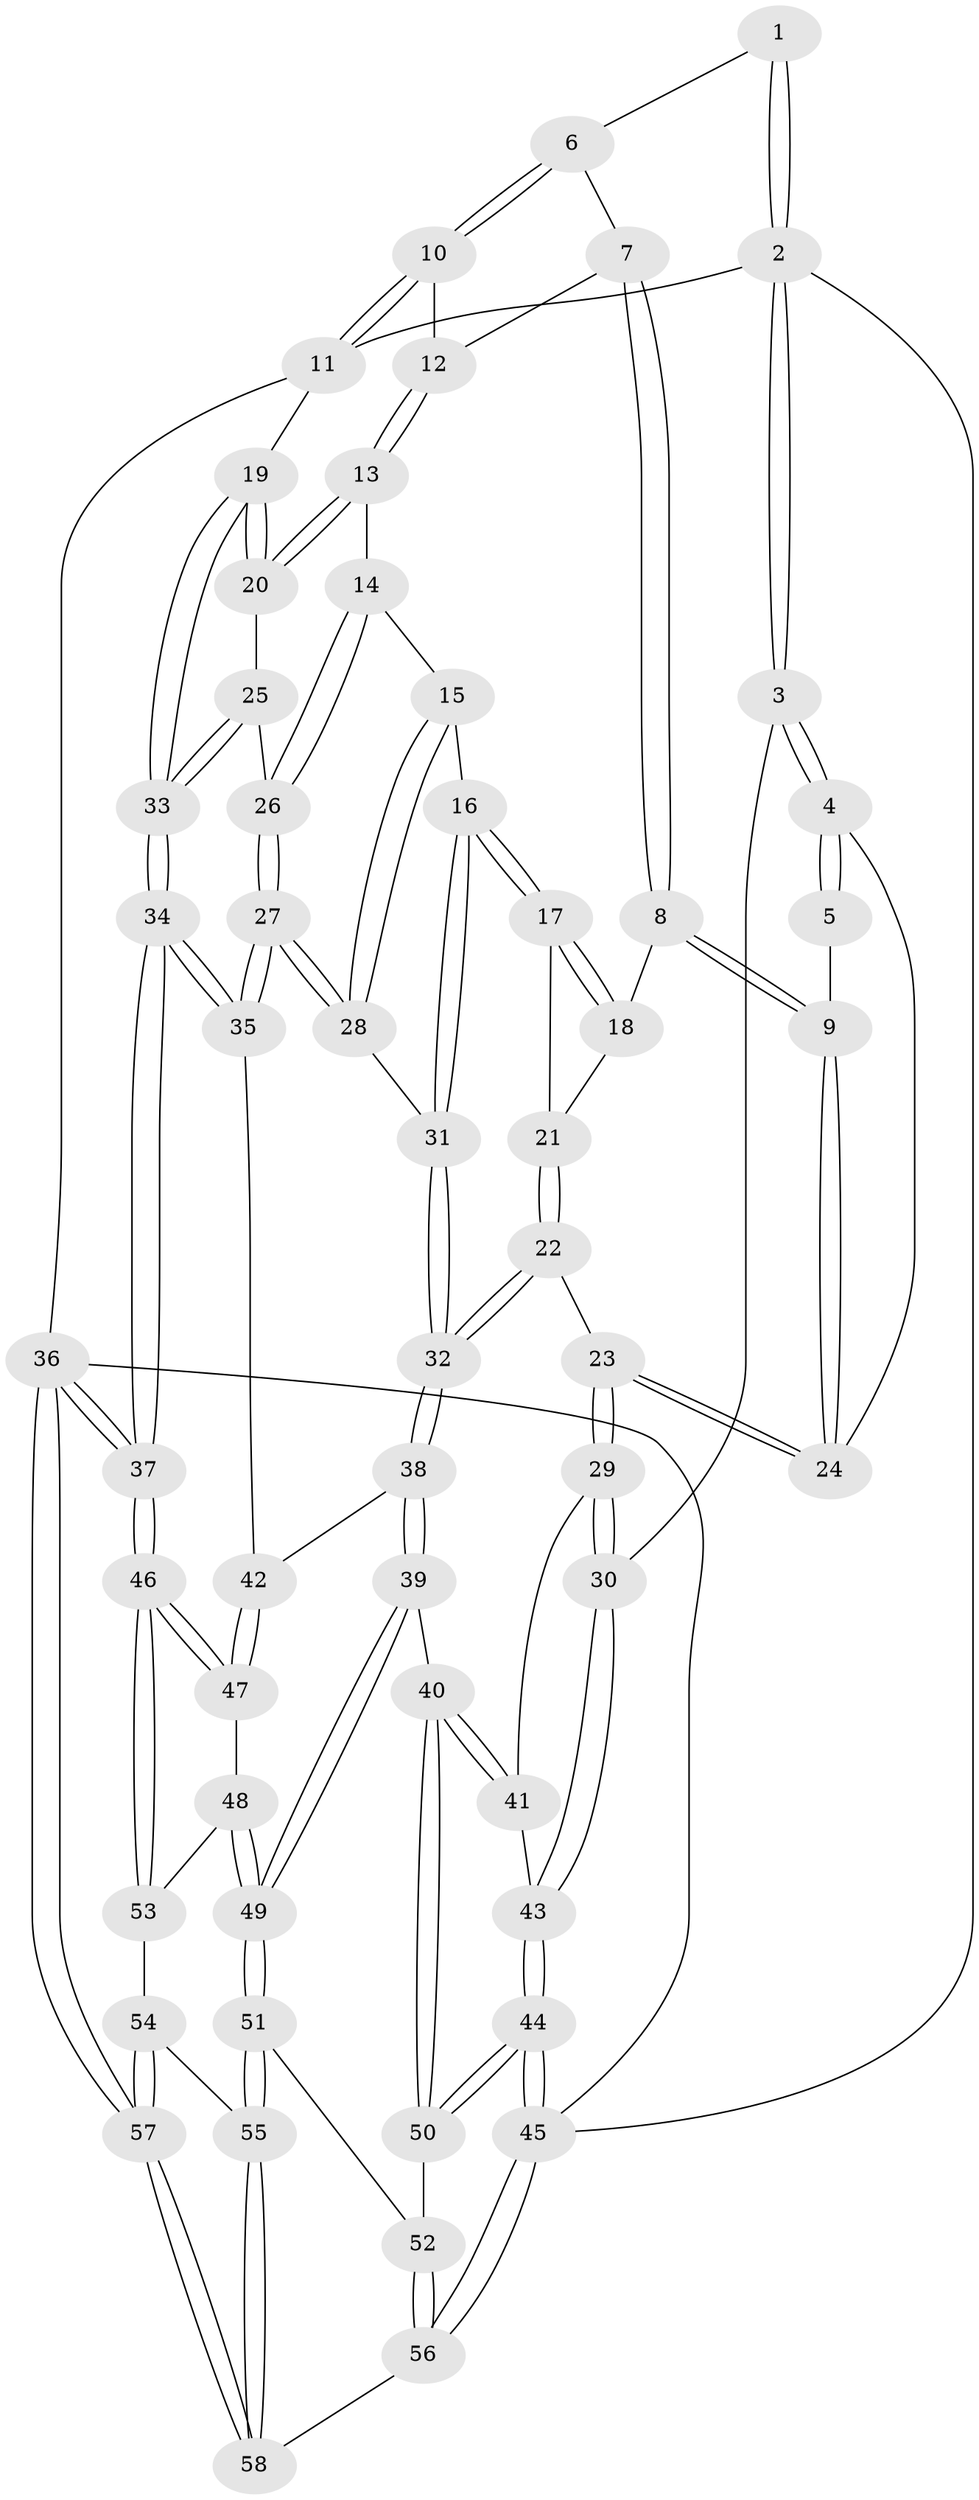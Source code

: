 // coarse degree distribution, {6: 0.17647058823529413, 4: 0.4117647058823529, 3: 0.11764705882352941, 5: 0.29411764705882354}
// Generated by graph-tools (version 1.1) at 2025/21/03/04/25 18:21:23]
// undirected, 58 vertices, 142 edges
graph export_dot {
graph [start="1"]
  node [color=gray90,style=filled];
  1 [pos="+0.3536520048148203+0"];
  2 [pos="+0+0"];
  3 [pos="+0+0.198630708993171"];
  4 [pos="+0.08100730288598273+0.19841480762317856"];
  5 [pos="+0.29886099021575324+0.0027889399878049986"];
  6 [pos="+0.5228050777885449+0"];
  7 [pos="+0.5335404161708331+0.0028780742452920853"];
  8 [pos="+0.47492605981065006+0.13727467175626623"];
  9 [pos="+0.3458329845857246+0.1735165148054444"];
  10 [pos="+1+0"];
  11 [pos="+1+0"];
  12 [pos="+0.667778412735578+0.12416924719393764"];
  13 [pos="+0.7084116887800344+0.20929404923894523"];
  14 [pos="+0.706455660361644+0.21773118450442577"];
  15 [pos="+0.6806471139998148+0.2410341913897143"];
  16 [pos="+0.6133362988239389+0.28626495991217077"];
  17 [pos="+0.6129584802947875+0.2860592330740604"];
  18 [pos="+0.49038905003398187+0.16656176564736963"];
  19 [pos="+1+0"];
  20 [pos="+1+0"];
  21 [pos="+0.43927357100192865+0.3127923147822927"];
  22 [pos="+0.37178904406016394+0.3667944078647389"];
  23 [pos="+0.34117567720853254+0.3587951257319586"];
  24 [pos="+0.27955511038328384+0.24377842346841877"];
  25 [pos="+0.8565778381915478+0.31196323025123074"];
  26 [pos="+0.8501341186264456+0.3156090073676272"];
  27 [pos="+0.8143916455169934+0.44653824749368304"];
  28 [pos="+0.7797701801618764+0.421826227969627"];
  29 [pos="+0.305498505833599+0.40421161921467524"];
  30 [pos="+0+0.4353087547137555"];
  31 [pos="+0.6101519946411721+0.3426372094453133"];
  32 [pos="+0.5364246128255372+0.5078001716543631"];
  33 [pos="+1+0.44510077386960073"];
  34 [pos="+1+0.6068187222228932"];
  35 [pos="+0.8237329614957438+0.5013119588416208"];
  36 [pos="+1+1"];
  37 [pos="+1+0.8467159766014546"];
  38 [pos="+0.541073706813984+0.5284566117772272"];
  39 [pos="+0.47245313725941984+0.6887878280644485"];
  40 [pos="+0.36900056049294006+0.6789532269772411"];
  41 [pos="+0.27380454051743763+0.5283082731201346"];
  42 [pos="+0.7735753338108409+0.5292982795640091"];
  43 [pos="+0+0.5188779976645004"];
  44 [pos="+0+0.7291049679893171"];
  45 [pos="+0+1"];
  46 [pos="+0.9444140451116739+0.803497390715356"];
  47 [pos="+0.7449673642349168+0.6944189505934186"];
  48 [pos="+0.5916246081491042+0.7667605943932868"];
  49 [pos="+0.5122999584858149+0.7530759668921903"];
  50 [pos="+0.1878667458758064+0.7633266873361592"];
  51 [pos="+0.4698399174590105+0.952943998240829"];
  52 [pos="+0.23393721478516746+0.8667773729425914"];
  53 [pos="+0.6961022585713529+0.8499406561708602"];
  54 [pos="+0.7039787726127086+0.8925371708462548"];
  55 [pos="+0.4757200173963817+1"];
  56 [pos="+0.22155823806749034+1"];
  57 [pos="+0.9234968962056305+1"];
  58 [pos="+0.47458759027815833+1"];
  1 -- 2;
  1 -- 2;
  1 -- 6;
  2 -- 3;
  2 -- 3;
  2 -- 11;
  2 -- 45;
  3 -- 4;
  3 -- 4;
  3 -- 30;
  4 -- 5;
  4 -- 5;
  4 -- 24;
  5 -- 9;
  6 -- 7;
  6 -- 10;
  6 -- 10;
  7 -- 8;
  7 -- 8;
  7 -- 12;
  8 -- 9;
  8 -- 9;
  8 -- 18;
  9 -- 24;
  9 -- 24;
  10 -- 11;
  10 -- 11;
  10 -- 12;
  11 -- 19;
  11 -- 36;
  12 -- 13;
  12 -- 13;
  13 -- 14;
  13 -- 20;
  13 -- 20;
  14 -- 15;
  14 -- 26;
  14 -- 26;
  15 -- 16;
  15 -- 28;
  15 -- 28;
  16 -- 17;
  16 -- 17;
  16 -- 31;
  16 -- 31;
  17 -- 18;
  17 -- 18;
  17 -- 21;
  18 -- 21;
  19 -- 20;
  19 -- 20;
  19 -- 33;
  19 -- 33;
  20 -- 25;
  21 -- 22;
  21 -- 22;
  22 -- 23;
  22 -- 32;
  22 -- 32;
  23 -- 24;
  23 -- 24;
  23 -- 29;
  23 -- 29;
  25 -- 26;
  25 -- 33;
  25 -- 33;
  26 -- 27;
  26 -- 27;
  27 -- 28;
  27 -- 28;
  27 -- 35;
  27 -- 35;
  28 -- 31;
  29 -- 30;
  29 -- 30;
  29 -- 41;
  30 -- 43;
  30 -- 43;
  31 -- 32;
  31 -- 32;
  32 -- 38;
  32 -- 38;
  33 -- 34;
  33 -- 34;
  34 -- 35;
  34 -- 35;
  34 -- 37;
  34 -- 37;
  35 -- 42;
  36 -- 37;
  36 -- 37;
  36 -- 57;
  36 -- 57;
  36 -- 45;
  37 -- 46;
  37 -- 46;
  38 -- 39;
  38 -- 39;
  38 -- 42;
  39 -- 40;
  39 -- 49;
  39 -- 49;
  40 -- 41;
  40 -- 41;
  40 -- 50;
  40 -- 50;
  41 -- 43;
  42 -- 47;
  42 -- 47;
  43 -- 44;
  43 -- 44;
  44 -- 45;
  44 -- 45;
  44 -- 50;
  44 -- 50;
  45 -- 56;
  45 -- 56;
  46 -- 47;
  46 -- 47;
  46 -- 53;
  46 -- 53;
  47 -- 48;
  48 -- 49;
  48 -- 49;
  48 -- 53;
  49 -- 51;
  49 -- 51;
  50 -- 52;
  51 -- 52;
  51 -- 55;
  51 -- 55;
  52 -- 56;
  52 -- 56;
  53 -- 54;
  54 -- 55;
  54 -- 57;
  54 -- 57;
  55 -- 58;
  55 -- 58;
  56 -- 58;
  57 -- 58;
  57 -- 58;
}
